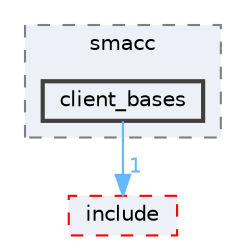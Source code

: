 digraph "smacc/src/smacc/client_bases"
{
 // LATEX_PDF_SIZE
  bgcolor="transparent";
  edge [fontname=Helvetica,fontsize=10,labelfontname=Helvetica,labelfontsize=10];
  node [fontname=Helvetica,fontsize=10,shape=box,height=0.2,width=0.4];
  compound=true
  subgraph clusterdir_083292ea04654104b86ed317cf9d4b50 {
    graph [ bgcolor="#edf0f7", pencolor="grey50", label="smacc", fontname=Helvetica,fontsize=10 style="filled,dashed", URL="dir_083292ea04654104b86ed317cf9d4b50.html",tooltip=""]
  dir_3106545ebc478d6c1c663b8e9dbd04e1 [label="client_bases", fillcolor="#edf0f7", color="grey25", style="filled,bold", URL="dir_3106545ebc478d6c1c663b8e9dbd04e1.html",tooltip=""];
  }
  dir_af83d609eca54628b06583fa4d095eed [label="include", fillcolor="#edf0f7", color="red", style="filled,dashed", URL="dir_af83d609eca54628b06583fa4d095eed.html",tooltip=""];
  dir_3106545ebc478d6c1c663b8e9dbd04e1->dir_af83d609eca54628b06583fa4d095eed [headlabel="1", labeldistance=1.5 headhref="dir_000009_000038.html" color="steelblue1" fontcolor="steelblue1"];
}
